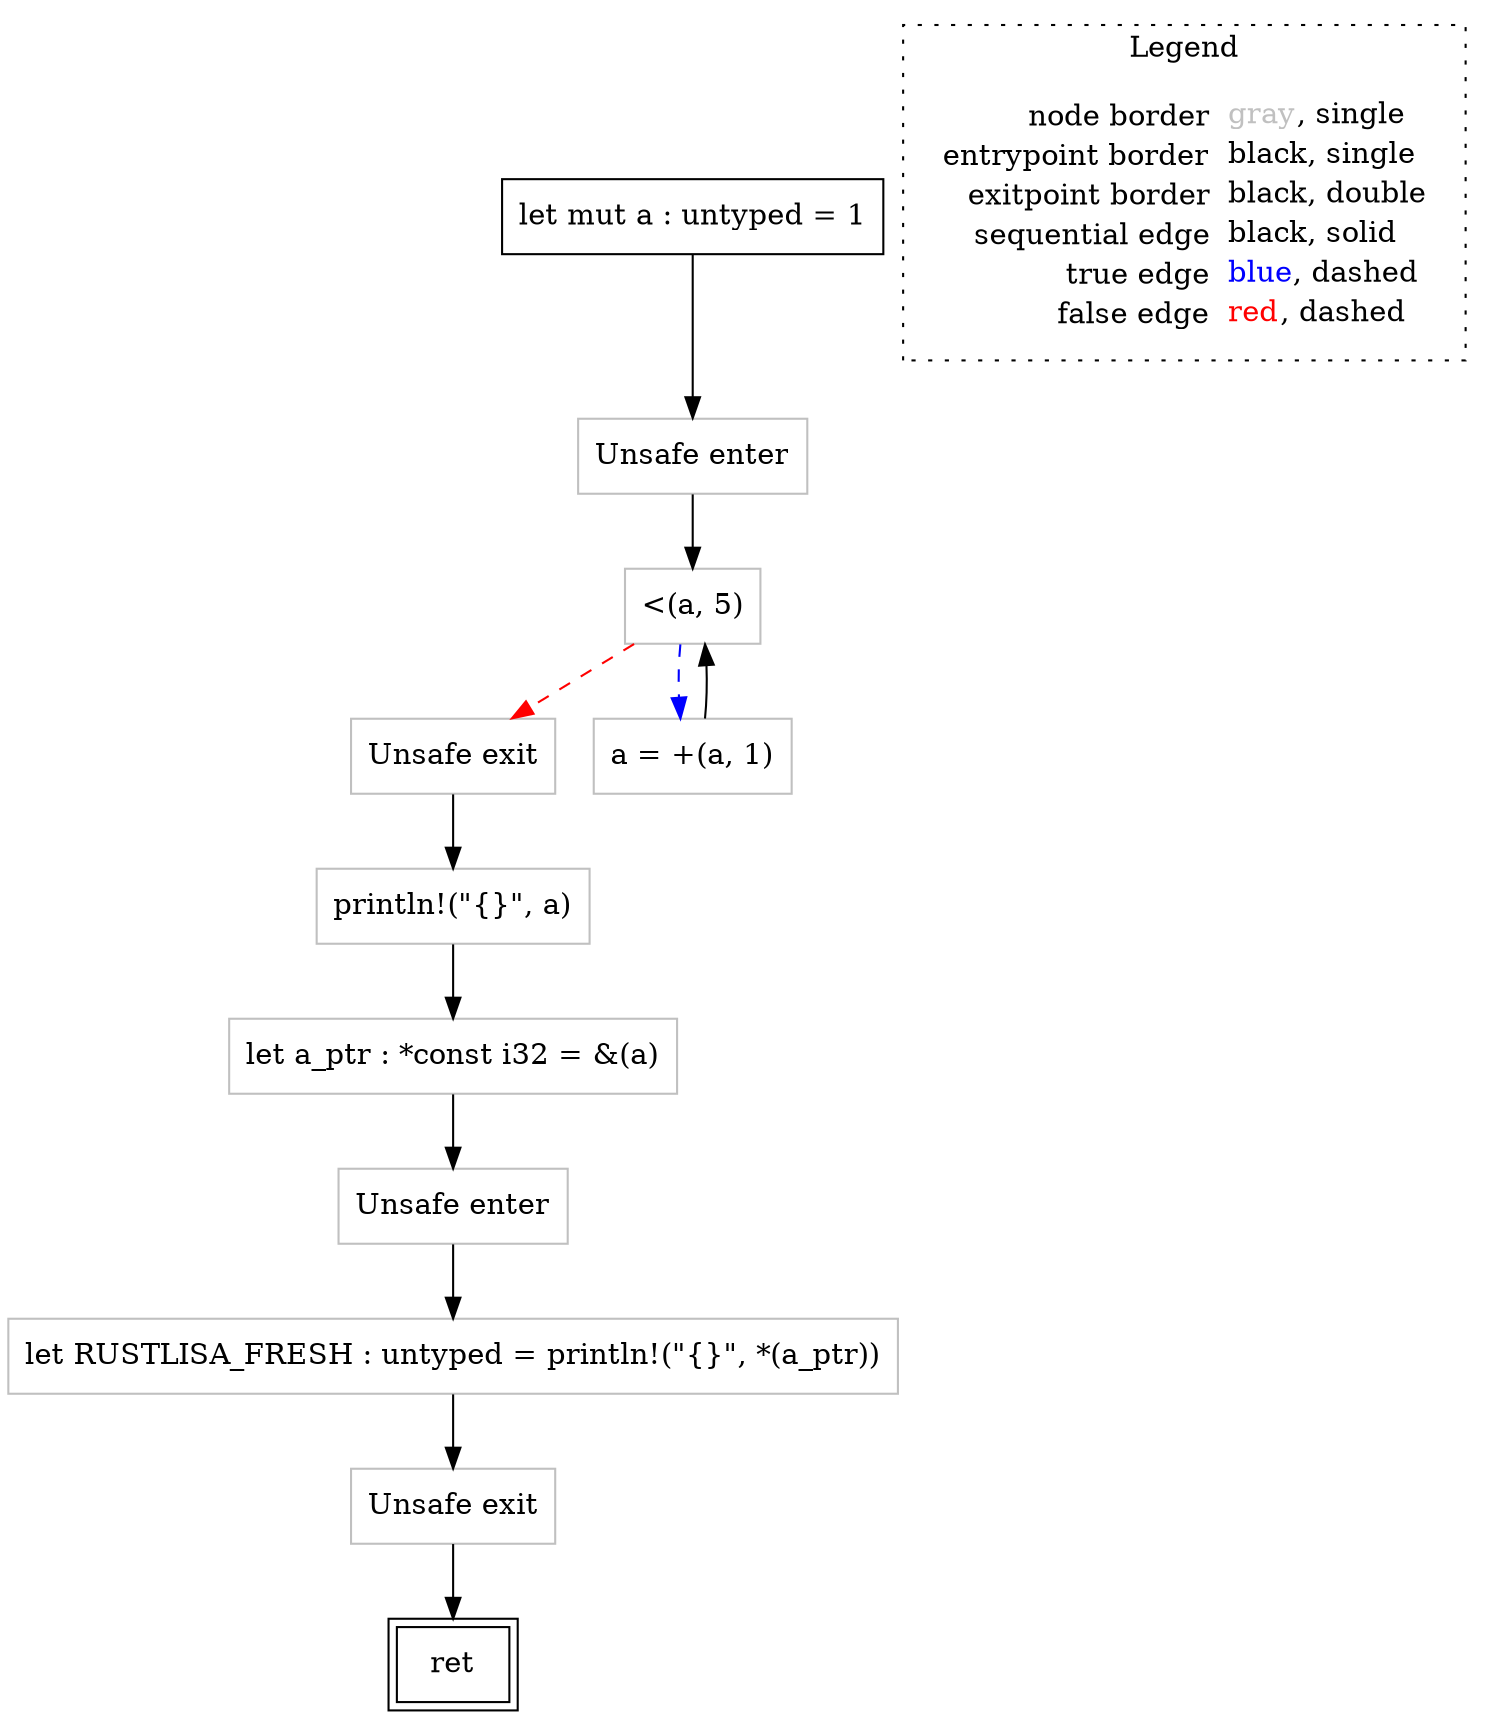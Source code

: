 digraph {
	"node0" [shape="rect",color="black",label=<let mut a : untyped = 1>];
	"node1" [shape="rect",color="gray",label=<Unsafe enter>];
	"node2" [shape="rect",color="gray",label=<Unsafe exit>];
	"node3" [shape="rect",color="gray",label=<&lt;(a, 5)>];
	"node4" [shape="rect",color="gray",label=<println!(&quot;{}&quot;, a)>];
	"node5" [shape="rect",color="gray",label=<Unsafe enter>];
	"node6" [shape="rect",color="gray",label=<Unsafe exit>];
	"node7" [shape="rect",color="gray",label=<a = +(a, 1)>];
	"node8" [shape="rect",color="gray",label=<let RUSTLISA_FRESH : untyped = println!(&quot;{}&quot;, *(a_ptr))>];
	"node9" [shape="rect",color="black",peripheries="2",label=<ret>];
	"node10" [shape="rect",color="gray",label=<let a_ptr : *const i32 = &amp;(a)>];
	"node1" -> "node3" [color="black"];
	"node2" -> "node4" [color="black"];
	"node0" -> "node1" [color="black"];
	"node3" -> "node7" [color="blue",style="dashed"];
	"node3" -> "node2" [color="red",style="dashed"];
	"node4" -> "node10" [color="black"];
	"node5" -> "node8" [color="black"];
	"node6" -> "node9" [color="black"];
	"node7" -> "node3" [color="black"];
	"node8" -> "node6" [color="black"];
	"node10" -> "node5" [color="black"];
subgraph cluster_legend {
	label="Legend";
	style=dotted;
	node [shape=plaintext];
	"legend" [label=<<table border="0" cellpadding="2" cellspacing="0" cellborder="0"><tr><td align="right">node border&nbsp;</td><td align="left"><font color="gray">gray</font>, single</td></tr><tr><td align="right">entrypoint border&nbsp;</td><td align="left"><font color="black">black</font>, single</td></tr><tr><td align="right">exitpoint border&nbsp;</td><td align="left"><font color="black">black</font>, double</td></tr><tr><td align="right">sequential edge&nbsp;</td><td align="left"><font color="black">black</font>, solid</td></tr><tr><td align="right">true edge&nbsp;</td><td align="left"><font color="blue">blue</font>, dashed</td></tr><tr><td align="right">false edge&nbsp;</td><td align="left"><font color="red">red</font>, dashed</td></tr></table>>];
}

}
